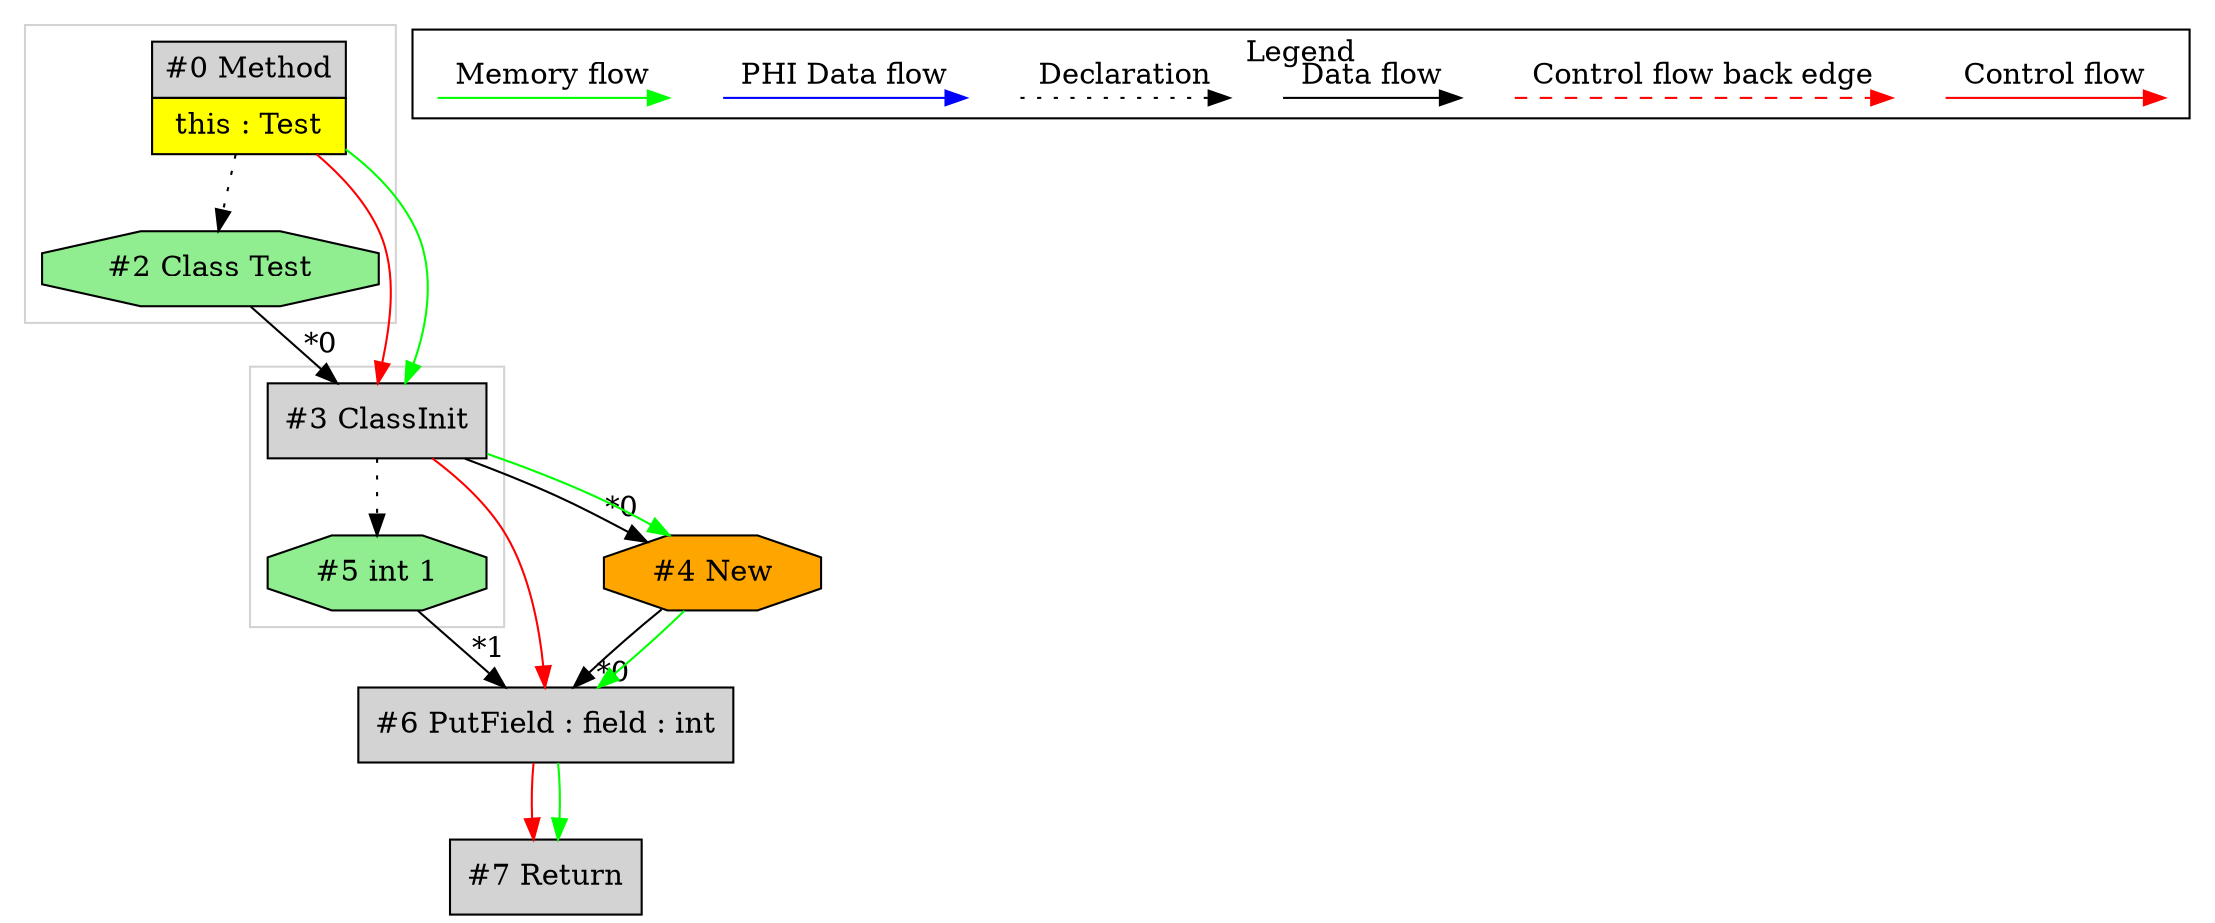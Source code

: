 digraph {
 ordering="in";
 node0[margin="0", label=<<table border="0" cellborder="1" cellspacing="0" cellpadding="5"><tr><td colspan="1">#0 Method</td></tr><tr><td port="prj1" bgcolor="yellow">this : Test</td></tr></table>>,shape=none, fillcolor=lightgrey, style=filled];
 node2[label="#2 Class Test",shape=octagon, fillcolor=lightgreen, style=filled];
 node0 -> node2[style=dotted];
 node3[label="#3 ClassInit",shape=box, fillcolor=lightgrey, style=filled];
 node2 -> node3[headlabel="*0", labeldistance=2];
 node0 -> node3[labeldistance=2, color=red, fontcolor=red];
 node0 -> node3[labeldistance=2, color=green, constraint=false];
 node5[label="#5 int 1",shape=octagon, fillcolor=lightgreen, style=filled];
 node3 -> node5[style=dotted];
 node6[label="#6 PutField : field : int",shape=box, fillcolor=lightgrey, style=filled];
 node4 -> node6[headlabel="*0", labeldistance=2];
 node5 -> node6[headlabel="*1", labeldistance=2];
 node4 -> node6[labeldistance=2, color=green, constraint=false];
 node3 -> node6[labeldistance=2, color=red, fontcolor=red];
 node4[label="#4 New",shape=octagon, fillcolor=orange, style=filled];
 node3 -> node4[headlabel="*0", labeldistance=2];
 node3 -> node4[labeldistance=2, color=green, constraint=false];
 node7[label="#7 Return",shape=box, fillcolor=lightgrey, style=filled];
 node6 -> node7[labeldistance=2, color=red, fontcolor=red];
 node6 -> node7[labeldistance=2, color=green, constraint=false];
 subgraph cluster_0 {
  color=lightgray;
  node3;
  node5;
 }
 subgraph cluster_1 {
  color=lightgray;
  node0;
  node2;
 }
 subgraph cluster_000 {
  label = "Legend";
  node [shape=point]
  {
   rank=same;
   c0 [style = invis];
   c1 [style = invis];
   c2 [style = invis];
   c3 [style = invis];
   d0 [style = invis];
   d1 [style = invis];
   d2 [style = invis];
   d3 [style = invis];
   d4 [style = invis];
   d5 [style = invis];
   d6 [style = invis];
   d7 [style = invis];
  }
  c0 -> c1 [label="Control flow", style=solid, color=red]
  c2 -> c3 [label="Control flow back edge", style=dashed, color=red]
  d0 -> d1 [label="Data flow"]
  d2 -> d3 [label="Declaration", style=dotted]
  d4 -> d5 [label="PHI Data flow", color=blue]
  d6 -> d7 [label="Memory flow", color=green]
 }

}
